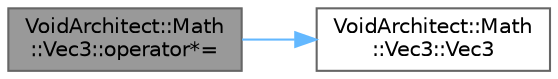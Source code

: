 digraph "VoidArchitect::Math::Vec3::operator*="
{
 // LATEX_PDF_SIZE
  bgcolor="transparent";
  edge [fontname=Helvetica,fontsize=10,labelfontname=Helvetica,labelfontsize=10];
  node [fontname=Helvetica,fontsize=10,shape=box,height=0.2,width=0.4];
  rankdir="LR";
  Node1 [id="Node000001",label="VoidArchitect::Math\l::Vec3::operator*=",height=0.2,width=0.4,color="gray40", fillcolor="grey60", style="filled", fontcolor="black",tooltip=" "];
  Node1 -> Node2 [id="edge2_Node000001_Node000002",color="steelblue1",style="solid",tooltip=" "];
  Node2 [id="Node000002",label="VoidArchitect::Math\l::Vec3::Vec3",height=0.2,width=0.4,color="grey40", fillcolor="white", style="filled",URL="$class_void_architect_1_1_math_1_1_vec3.html#aca594eef688919467165eb6595839832",tooltip=" "];
}
